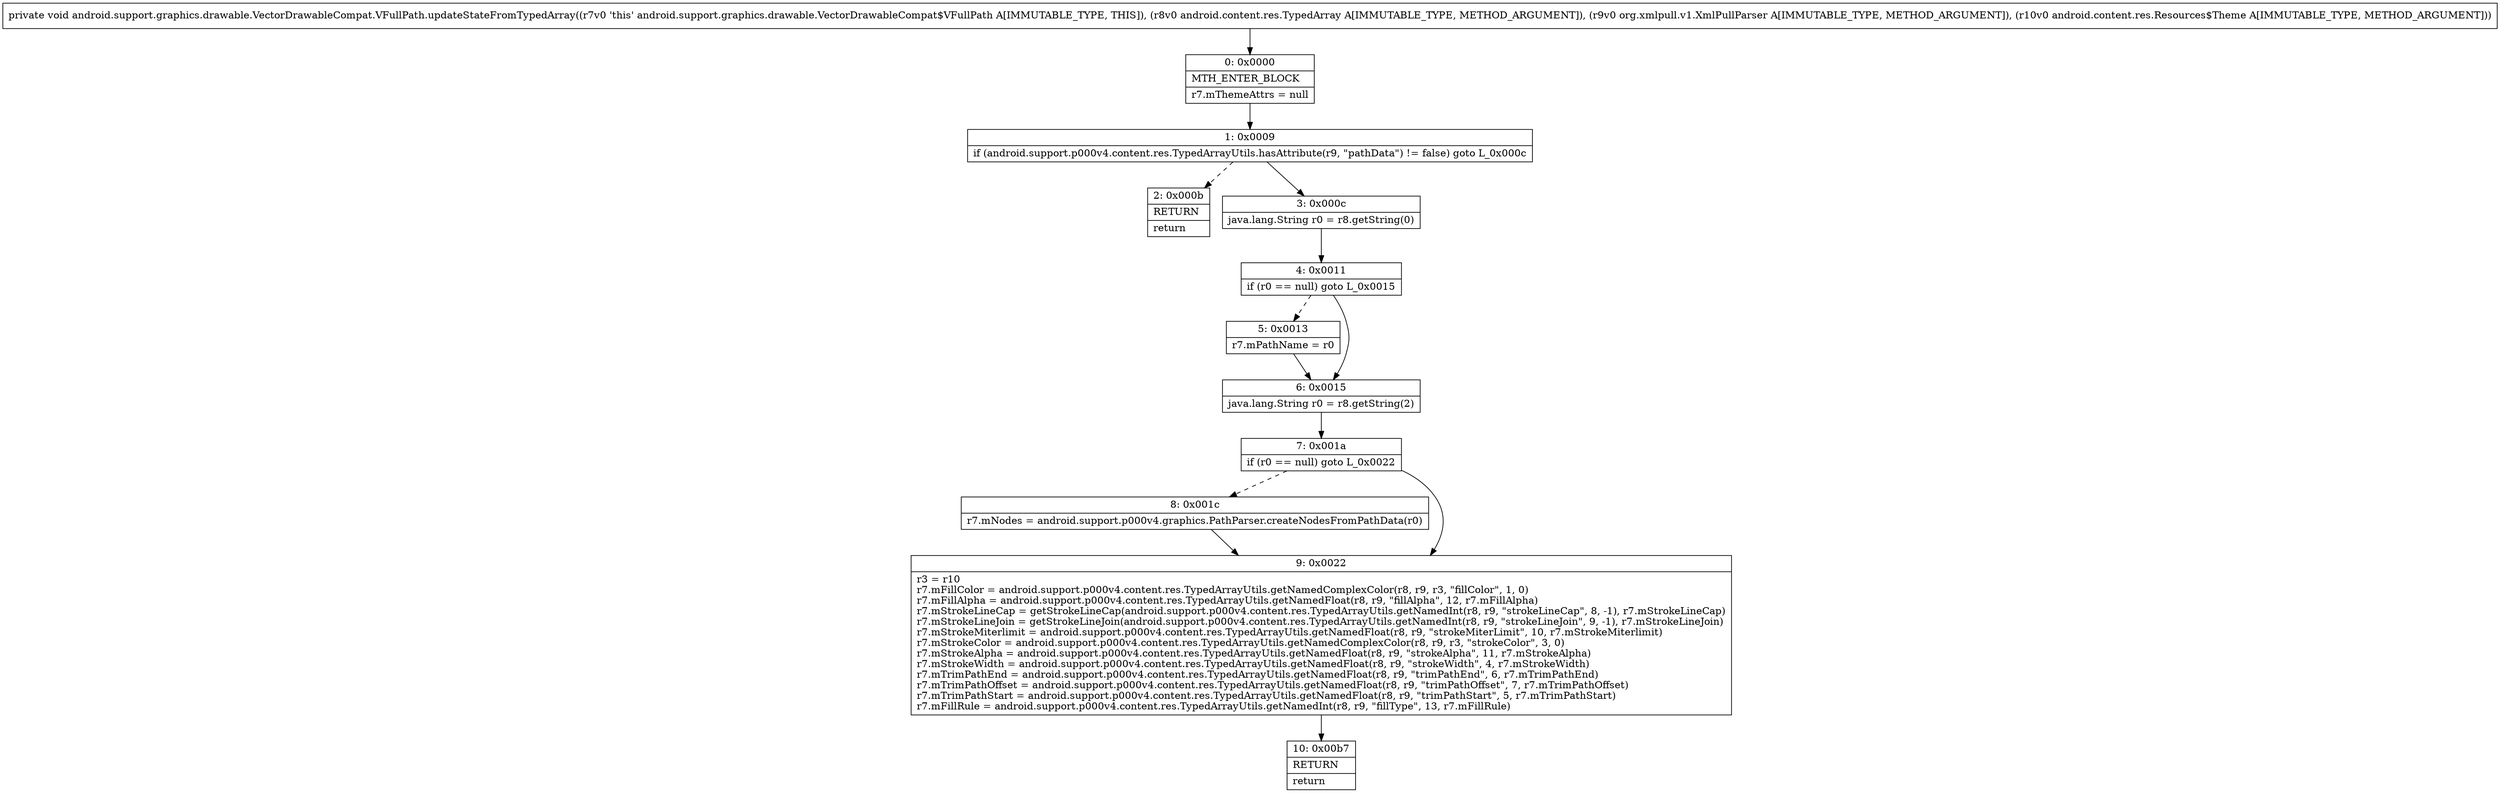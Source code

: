 digraph "CFG forandroid.support.graphics.drawable.VectorDrawableCompat.VFullPath.updateStateFromTypedArray(Landroid\/content\/res\/TypedArray;Lorg\/xmlpull\/v1\/XmlPullParser;Landroid\/content\/res\/Resources$Theme;)V" {
Node_0 [shape=record,label="{0\:\ 0x0000|MTH_ENTER_BLOCK\l|r7.mThemeAttrs = null\l}"];
Node_1 [shape=record,label="{1\:\ 0x0009|if (android.support.p000v4.content.res.TypedArrayUtils.hasAttribute(r9, \"pathData\") != false) goto L_0x000c\l}"];
Node_2 [shape=record,label="{2\:\ 0x000b|RETURN\l|return\l}"];
Node_3 [shape=record,label="{3\:\ 0x000c|java.lang.String r0 = r8.getString(0)\l}"];
Node_4 [shape=record,label="{4\:\ 0x0011|if (r0 == null) goto L_0x0015\l}"];
Node_5 [shape=record,label="{5\:\ 0x0013|r7.mPathName = r0\l}"];
Node_6 [shape=record,label="{6\:\ 0x0015|java.lang.String r0 = r8.getString(2)\l}"];
Node_7 [shape=record,label="{7\:\ 0x001a|if (r0 == null) goto L_0x0022\l}"];
Node_8 [shape=record,label="{8\:\ 0x001c|r7.mNodes = android.support.p000v4.graphics.PathParser.createNodesFromPathData(r0)\l}"];
Node_9 [shape=record,label="{9\:\ 0x0022|r3 = r10\lr7.mFillColor = android.support.p000v4.content.res.TypedArrayUtils.getNamedComplexColor(r8, r9, r3, \"fillColor\", 1, 0)\lr7.mFillAlpha = android.support.p000v4.content.res.TypedArrayUtils.getNamedFloat(r8, r9, \"fillAlpha\", 12, r7.mFillAlpha)\lr7.mStrokeLineCap = getStrokeLineCap(android.support.p000v4.content.res.TypedArrayUtils.getNamedInt(r8, r9, \"strokeLineCap\", 8, \-1), r7.mStrokeLineCap)\lr7.mStrokeLineJoin = getStrokeLineJoin(android.support.p000v4.content.res.TypedArrayUtils.getNamedInt(r8, r9, \"strokeLineJoin\", 9, \-1), r7.mStrokeLineJoin)\lr7.mStrokeMiterlimit = android.support.p000v4.content.res.TypedArrayUtils.getNamedFloat(r8, r9, \"strokeMiterLimit\", 10, r7.mStrokeMiterlimit)\lr7.mStrokeColor = android.support.p000v4.content.res.TypedArrayUtils.getNamedComplexColor(r8, r9, r3, \"strokeColor\", 3, 0)\lr7.mStrokeAlpha = android.support.p000v4.content.res.TypedArrayUtils.getNamedFloat(r8, r9, \"strokeAlpha\", 11, r7.mStrokeAlpha)\lr7.mStrokeWidth = android.support.p000v4.content.res.TypedArrayUtils.getNamedFloat(r8, r9, \"strokeWidth\", 4, r7.mStrokeWidth)\lr7.mTrimPathEnd = android.support.p000v4.content.res.TypedArrayUtils.getNamedFloat(r8, r9, \"trimPathEnd\", 6, r7.mTrimPathEnd)\lr7.mTrimPathOffset = android.support.p000v4.content.res.TypedArrayUtils.getNamedFloat(r8, r9, \"trimPathOffset\", 7, r7.mTrimPathOffset)\lr7.mTrimPathStart = android.support.p000v4.content.res.TypedArrayUtils.getNamedFloat(r8, r9, \"trimPathStart\", 5, r7.mTrimPathStart)\lr7.mFillRule = android.support.p000v4.content.res.TypedArrayUtils.getNamedInt(r8, r9, \"fillType\", 13, r7.mFillRule)\l}"];
Node_10 [shape=record,label="{10\:\ 0x00b7|RETURN\l|return\l}"];
MethodNode[shape=record,label="{private void android.support.graphics.drawable.VectorDrawableCompat.VFullPath.updateStateFromTypedArray((r7v0 'this' android.support.graphics.drawable.VectorDrawableCompat$VFullPath A[IMMUTABLE_TYPE, THIS]), (r8v0 android.content.res.TypedArray A[IMMUTABLE_TYPE, METHOD_ARGUMENT]), (r9v0 org.xmlpull.v1.XmlPullParser A[IMMUTABLE_TYPE, METHOD_ARGUMENT]), (r10v0 android.content.res.Resources$Theme A[IMMUTABLE_TYPE, METHOD_ARGUMENT])) }"];
MethodNode -> Node_0;
Node_0 -> Node_1;
Node_1 -> Node_2[style=dashed];
Node_1 -> Node_3;
Node_3 -> Node_4;
Node_4 -> Node_5[style=dashed];
Node_4 -> Node_6;
Node_5 -> Node_6;
Node_6 -> Node_7;
Node_7 -> Node_8[style=dashed];
Node_7 -> Node_9;
Node_8 -> Node_9;
Node_9 -> Node_10;
}

